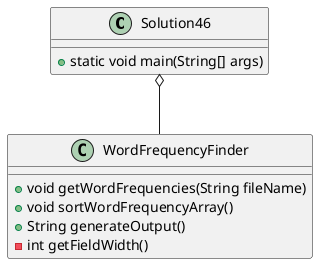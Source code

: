 @startuml
'https://plantuml.com/class-diagram

class Solution46
{
    +static void main(String[] args)
}

class WordFrequencyFinder
{
    +void getWordFrequencies(String fileName)
    +void sortWordFrequencyArray()
    +String generateOutput()
    -int getFieldWidth()
}

Solution46 o-- WordFrequencyFinder

@enduml